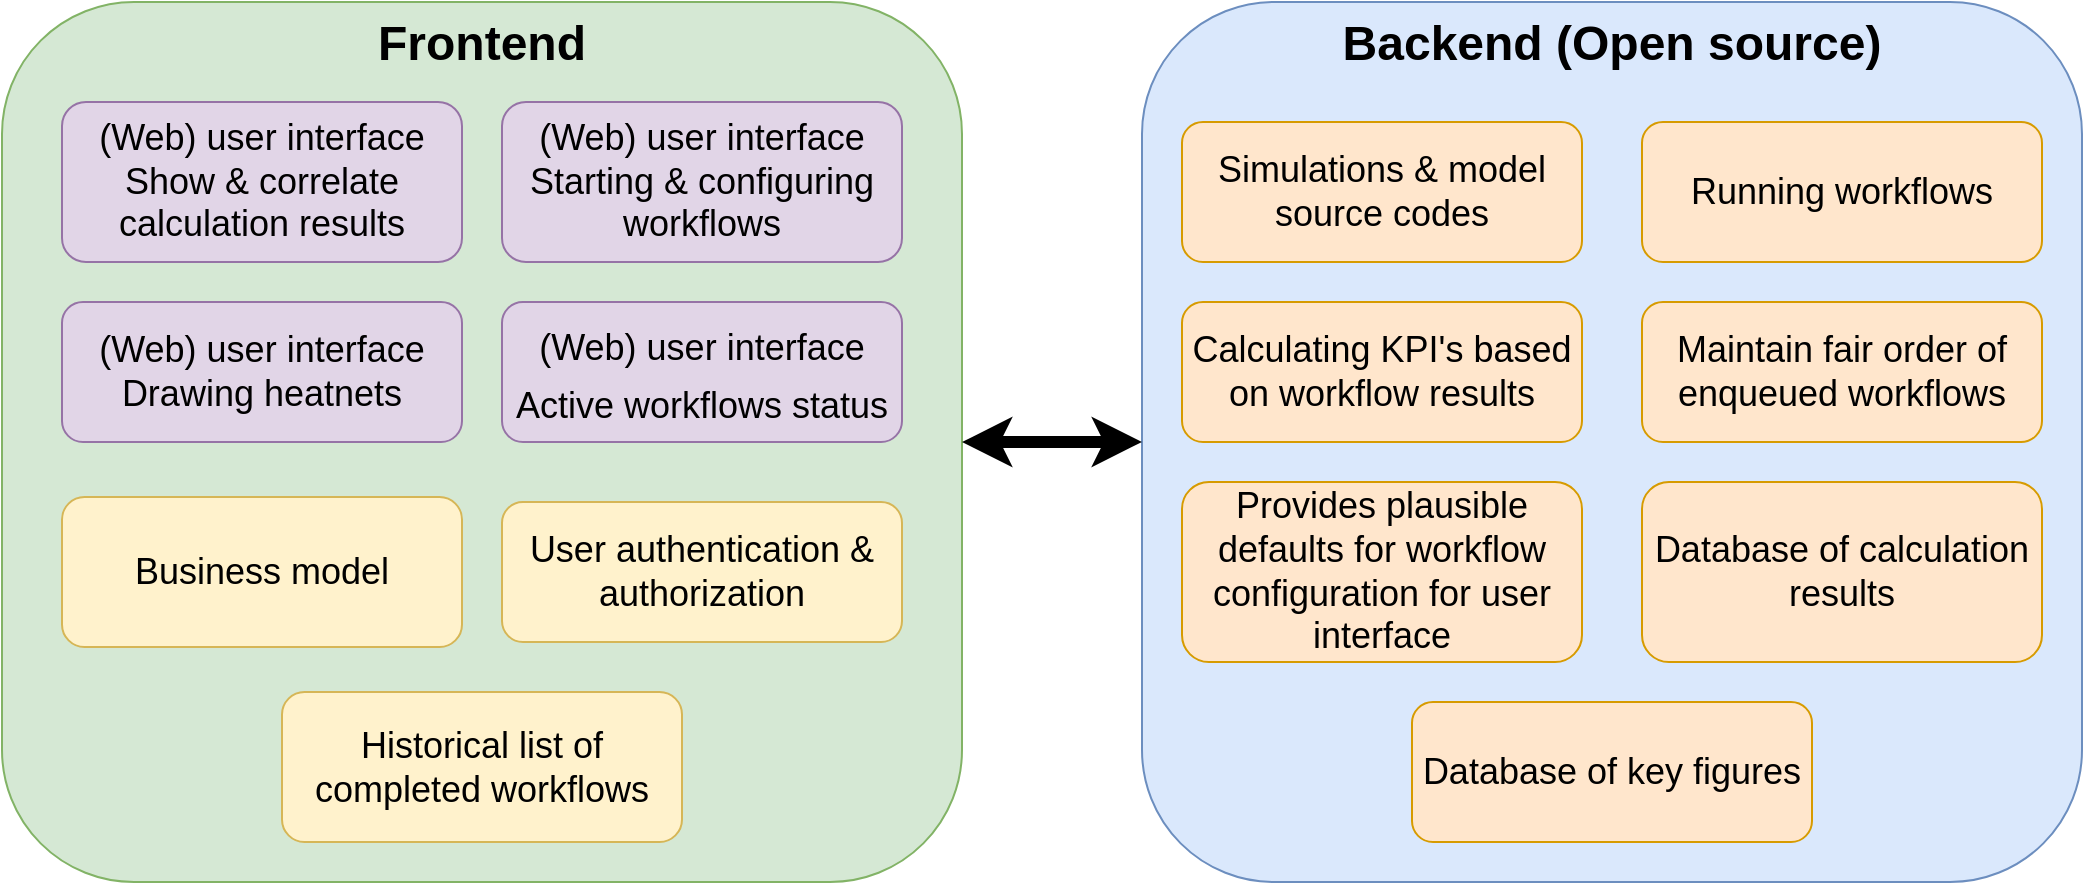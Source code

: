 <mxfile version="20.8.10" type="device"><diagram name="Page-1" id="IKwRZPK6V8Cuv8E7dP-Q"><mxGraphModel dx="1232" dy="1188" grid="1" gridSize="10" guides="1" tooltips="1" connect="1" arrows="1" fold="1" page="1" pageScale="1" pageWidth="850" pageHeight="1100" math="0" shadow="0"><root><mxCell id="0"/><mxCell id="1" parent="0"/><mxCell id="ZI7we3w2LTIVDYjnhspv-1" value="Frontend" style="rounded=1;whiteSpace=wrap;html=1;verticalAlign=top;fontSize=24;fontStyle=1;fillColor=#d5e8d4;strokeColor=#82b366;" parent="1" vertex="1"><mxGeometry x="40" y="50" width="480" height="440" as="geometry"/></mxCell><mxCell id="ZI7we3w2LTIVDYjnhspv-5" value="Backend (Open source)" style="rounded=1;whiteSpace=wrap;html=1;verticalAlign=top;fontSize=24;fontStyle=1;fillColor=#dae8fc;strokeColor=#6c8ebf;" parent="1" vertex="1"><mxGeometry x="610" y="50" width="470" height="440" as="geometry"/></mxCell><mxCell id="ZI7we3w2LTIVDYjnhspv-6" style="edgeStyle=orthogonalEdgeStyle;rounded=0;orthogonalLoop=1;jettySize=auto;html=1;exitX=1;exitY=0.5;exitDx=0;exitDy=0;entryX=0;entryY=0.5;entryDx=0;entryDy=0;fontSize=24;startArrow=classic;startFill=1;strokeWidth=6;" parent="1" source="ZI7we3w2LTIVDYjnhspv-1" target="ZI7we3w2LTIVDYjnhspv-5" edge="1"><mxGeometry relative="1" as="geometry"/></mxCell><mxCell id="ZI7we3w2LTIVDYjnhspv-3" value="&lt;font style=&quot;font-size: 18px;&quot;&gt;(Web) user interface&lt;br&gt;Show &amp;amp; correlate calculation&amp;nbsp;results&lt;/font&gt;" style="rounded=1;whiteSpace=wrap;html=1;align=center;fillColor=#e1d5e7;strokeColor=#9673a6;" parent="1" vertex="1"><mxGeometry x="70" y="100" width="200" height="80" as="geometry"/></mxCell><mxCell id="ZI7we3w2LTIVDYjnhspv-7" value="&lt;font style=&quot;font-size: 18px;&quot;&gt;(Web) user interface&lt;br&gt;Active workflows status&lt;/font&gt;" style="rounded=1;whiteSpace=wrap;html=1;fontSize=24;fillColor=#e1d5e7;strokeColor=#9673a6;" parent="1" vertex="1"><mxGeometry x="290" y="200" width="200" height="70" as="geometry"/></mxCell><mxCell id="ZI7we3w2LTIVDYjnhspv-8" value="&lt;font style=&quot;font-size: 18px;&quot;&gt;(Web) user interface&lt;br&gt;Drawing heatnets&lt;br&gt;&lt;/font&gt;" style="rounded=1;whiteSpace=wrap;html=1;align=center;fillColor=#e1d5e7;strokeColor=#9673a6;" parent="1" vertex="1"><mxGeometry x="70" y="200" width="200" height="70" as="geometry"/></mxCell><mxCell id="ZI7we3w2LTIVDYjnhspv-9" value="&lt;font style=&quot;font-size: 18px;&quot;&gt;(Web) user interface&lt;br&gt;Starting &amp;amp; configuring workflows&lt;br&gt;&lt;/font&gt;" style="rounded=1;whiteSpace=wrap;html=1;align=center;fillColor=#e1d5e7;strokeColor=#9673a6;" parent="1" vertex="1"><mxGeometry x="290" y="100" width="200" height="80" as="geometry"/></mxCell><mxCell id="ZI7we3w2LTIVDYjnhspv-10" value="Business model" style="rounded=1;whiteSpace=wrap;html=1;fontSize=18;fillColor=#fff2cc;strokeColor=#d6b656;" parent="1" vertex="1"><mxGeometry x="70" y="297.5" width="200" height="75" as="geometry"/></mxCell><mxCell id="ZI7we3w2LTIVDYjnhspv-11" value="User authentication &amp;amp; authorization" style="rounded=1;whiteSpace=wrap;html=1;fontSize=18;fillColor=#fff2cc;strokeColor=#d6b656;" parent="1" vertex="1"><mxGeometry x="290" y="300" width="200" height="70" as="geometry"/></mxCell><mxCell id="ZI7we3w2LTIVDYjnhspv-13" value="Historical list of completed workflows" style="rounded=1;whiteSpace=wrap;html=1;fontSize=18;fillColor=#fff2cc;strokeColor=#d6b656;" parent="1" vertex="1"><mxGeometry x="180" y="395" width="200" height="75" as="geometry"/></mxCell><mxCell id="ZI7we3w2LTIVDYjnhspv-14" value="Database of calculation results" style="rounded=1;whiteSpace=wrap;html=1;fontSize=18;fillColor=#ffe6cc;strokeColor=#d79b00;" parent="1" vertex="1"><mxGeometry x="860" y="290" width="200" height="90" as="geometry"/></mxCell><mxCell id="ZI7we3w2LTIVDYjnhspv-15" value="Running workflows" style="rounded=1;whiteSpace=wrap;html=1;fontSize=18;fillColor=#ffe6cc;strokeColor=#d79b00;" parent="1" vertex="1"><mxGeometry x="860" y="110" width="200" height="70" as="geometry"/></mxCell><mxCell id="ZI7we3w2LTIVDYjnhspv-16" value="Calculating KPI's based on workflow results" style="rounded=1;whiteSpace=wrap;html=1;fontSize=18;fillColor=#ffe6cc;strokeColor=#d79b00;" parent="1" vertex="1"><mxGeometry x="630" y="200" width="200" height="70" as="geometry"/></mxCell><mxCell id="ZI7we3w2LTIVDYjnhspv-17" value="Provides plausible defaults for workflow configuration for user interface" style="rounded=1;whiteSpace=wrap;html=1;fontSize=18;fillColor=#ffe6cc;strokeColor=#d79b00;" parent="1" vertex="1"><mxGeometry x="630" y="290" width="200" height="90" as="geometry"/></mxCell><mxCell id="ZI7we3w2LTIVDYjnhspv-18" value="Simulations &amp;amp; model source codes" style="rounded=1;whiteSpace=wrap;html=1;fontSize=18;fillColor=#ffe6cc;strokeColor=#d79b00;" parent="1" vertex="1"><mxGeometry x="630" y="110" width="200" height="70" as="geometry"/></mxCell><mxCell id="ZI7we3w2LTIVDYjnhspv-19" value="Maintain fair order of enqueued workflows" style="rounded=1;whiteSpace=wrap;html=1;fontSize=18;fillColor=#ffe6cc;strokeColor=#d79b00;" parent="1" vertex="1"><mxGeometry x="860" y="200" width="200" height="70" as="geometry"/></mxCell><mxCell id="Zl4VnAgKS5BG1yN82tcp-1" value="Database of key figures" style="rounded=1;whiteSpace=wrap;html=1;fontSize=18;fillColor=#ffe6cc;strokeColor=#d79b00;" vertex="1" parent="1"><mxGeometry x="745" y="400" width="200" height="70" as="geometry"/></mxCell></root></mxGraphModel></diagram></mxfile>